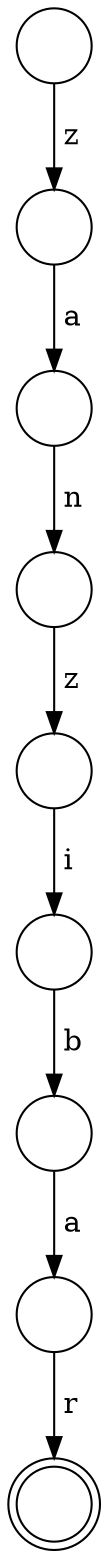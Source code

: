 digraph {
node [shape="circle",ordering="out"]
140530302481128 [label=""]
140530302541776 [label=""]
140530302538920 [label=""]
140530302540768 [label=""]
140530302539312 [label=""]
140530302540880 [label=""]
140530303637320 [label=""]
140530303636144 [label=""]
140530303636704 [label="",shape="doublecircle"]
140530303636144 -> 140530303636704 [label=" r"]
140530303637320 -> 140530303636144 [label=" a"]
140530302540880 -> 140530303637320 [label=" b"]
140530302539312 -> 140530302540880 [label=" i"]
140530302540768 -> 140530302539312 [label=" z"]
140530302538920 -> 140530302540768 [label=" n"]
140530302541776 -> 140530302538920 [label=" a"]
140530302481128 -> 140530302541776 [label=" z"]
}
